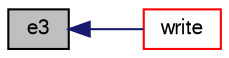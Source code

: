 digraph "e3"
{
  bgcolor="transparent";
  edge [fontname="FreeSans",fontsize="10",labelfontname="FreeSans",labelfontsize="10"];
  node [fontname="FreeSans",fontsize="10",shape=record];
  rankdir="LR";
  Node1220 [label="e3",height=0.2,width=0.4,color="black", fillcolor="grey75", style="filled", fontcolor="black"];
  Node1220 -> Node1221 [dir="back",color="midnightblue",fontsize="10",style="solid",fontname="FreeSans"];
  Node1221 [label="write",height=0.2,width=0.4,color="red",URL="$a25002.html#a293fdfec8bdfbd5c3913ab4c9f3454ff",tooltip="Write. "];
}
